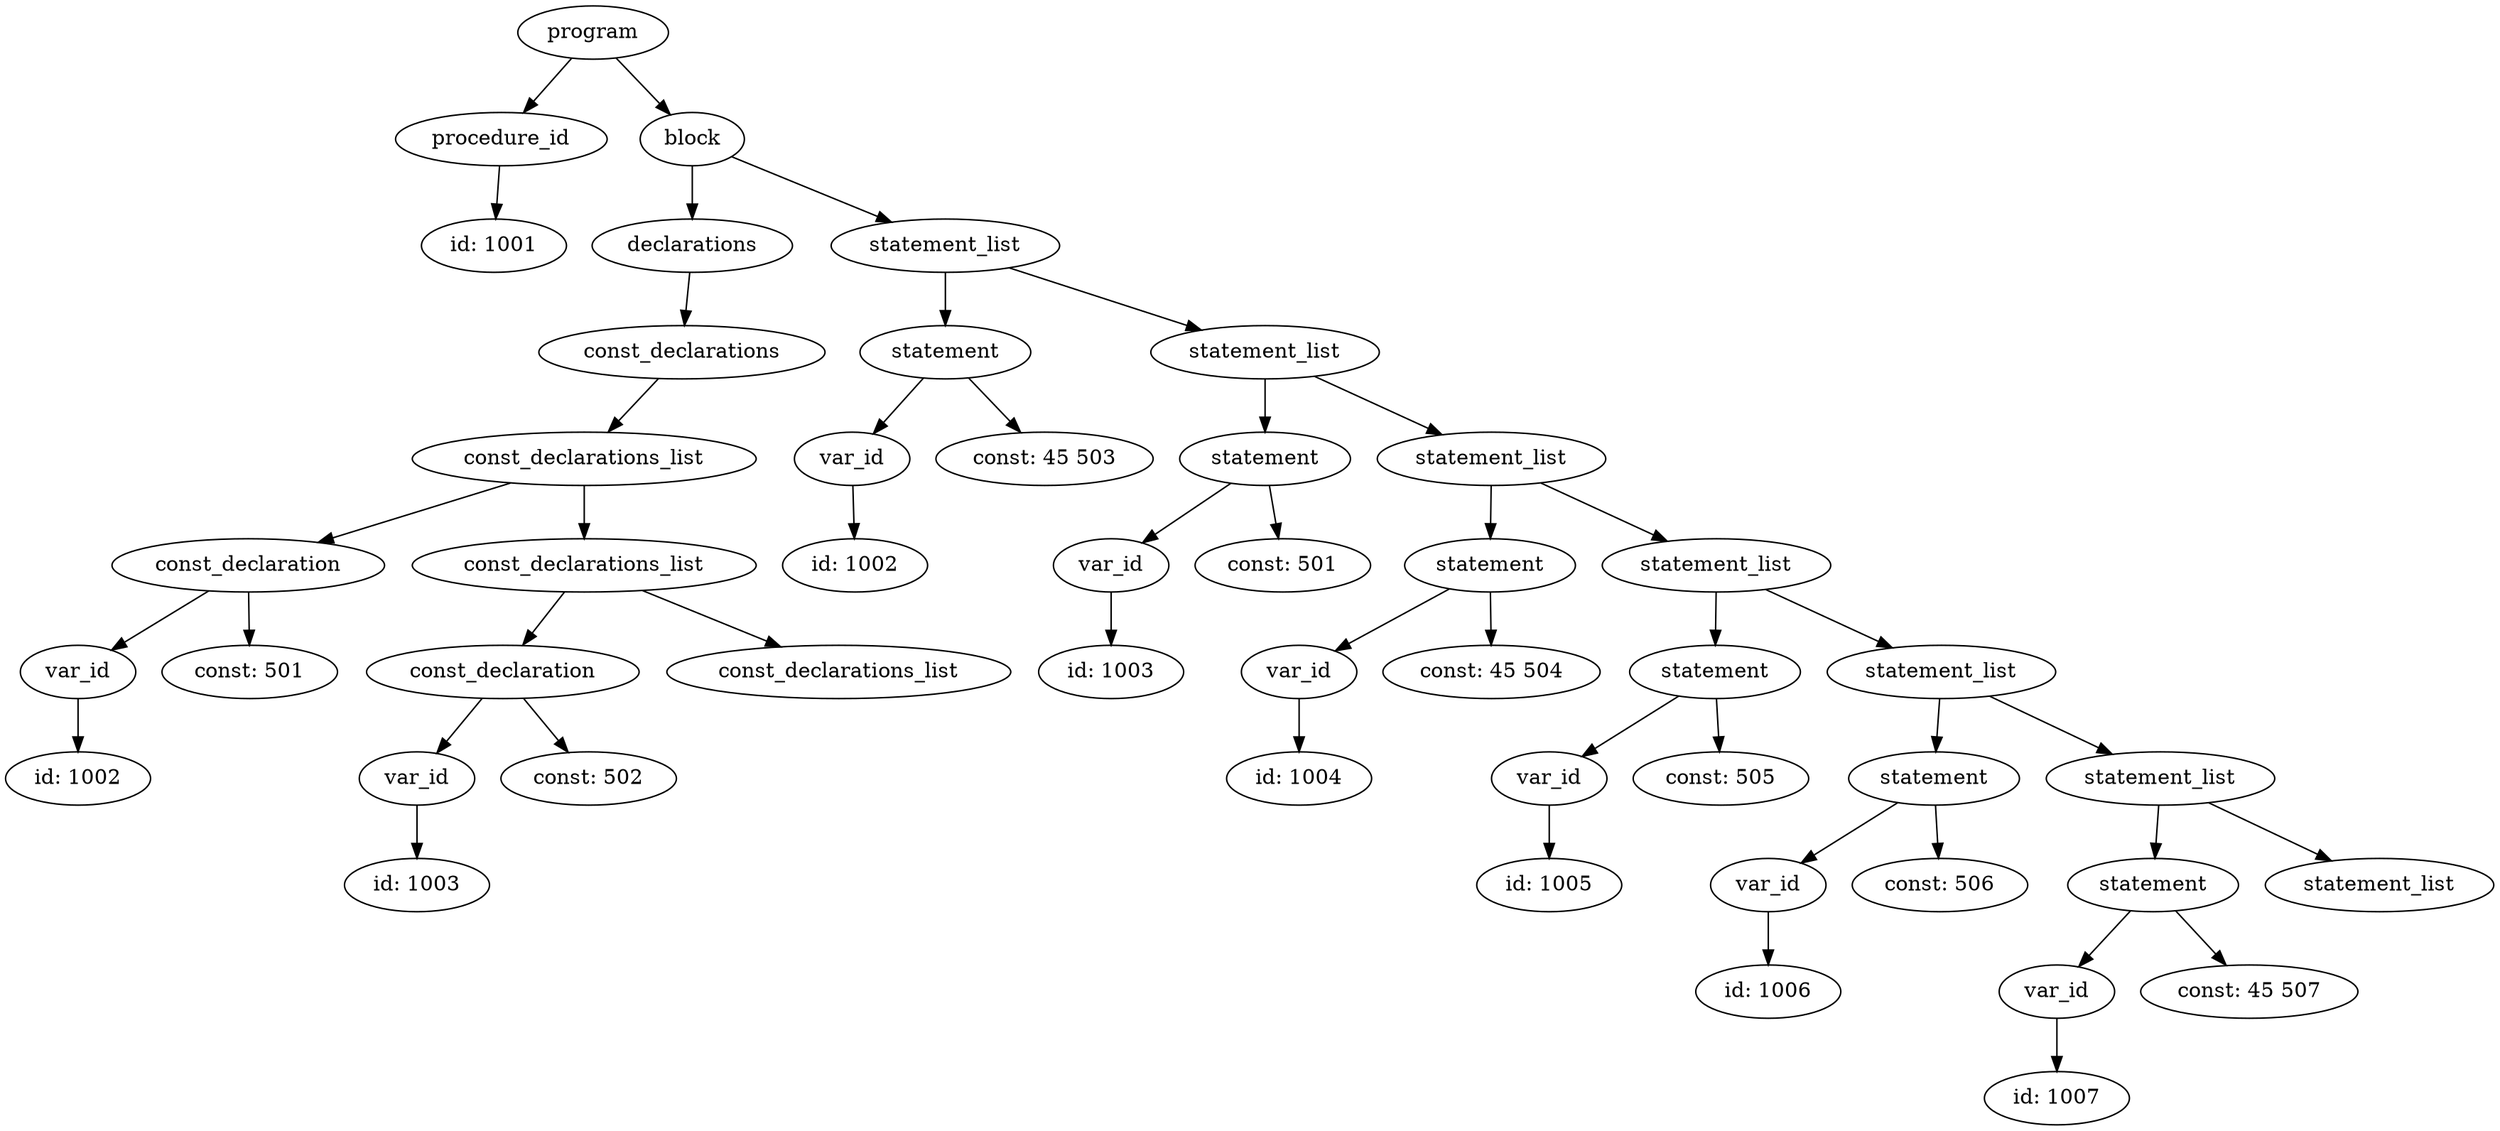 // resulting tree
digraph {
	0 [label=program]
	1 [label=procedure_id]
	2 [label="id: 1001"]
	3 [label=block]
	4 [label=declarations]
	5 [label=const_declarations]
	6 [label=const_declarations_list]
	7 [label=const_declaration]
	8 [label=var_id]
	9 [label="id: 1002"]
	10 [label="const: 501"]
	11 [label=const_declarations_list]
	12 [label=const_declaration]
	13 [label=var_id]
	14 [label="id: 1003"]
	15 [label="const: 502"]
	16 [label=const_declarations_list]
	17 [label=statement_list]
	18 [label=statement]
	19 [label=var_id]
	20 [label="id: 1002"]
	21 [label="const: 45 503"]
	22 [label=statement_list]
	23 [label=statement]
	24 [label=var_id]
	25 [label="id: 1003"]
	26 [label="const: 501"]
	27 [label=statement_list]
	28 [label=statement]
	29 [label=var_id]
	30 [label="id: 1004"]
	31 [label="const: 45 504"]
	32 [label=statement_list]
	33 [label=statement]
	34 [label=var_id]
	35 [label="id: 1005"]
	36 [label="const: 505"]
	37 [label=statement_list]
	38 [label=statement]
	39 [label=var_id]
	40 [label="id: 1006"]
	41 [label="const: 506"]
	42 [label=statement_list]
	43 [label=statement]
	44 [label=var_id]
	45 [label="id: 1007"]
	46 [label="const: 45 507"]
	47 [label=statement_list]
		0 -> 1
		1 -> 2
		0 -> 3
		3 -> 4
		4 -> 5
		5 -> 6
		6 -> 7
		7 -> 8
		8 -> 9
		7 -> 10
		6 -> 11
		11 -> 12
		12 -> 13
		13 -> 14
		12 -> 15
		11 -> 16
		3 -> 17
		17 -> 18
		18 -> 19
		19 -> 20
		18 -> 21
		17 -> 22
		22 -> 23
		23 -> 24
		24 -> 25
		23 -> 26
		22 -> 27
		27 -> 28
		28 -> 29
		29 -> 30
		28 -> 31
		27 -> 32
		32 -> 33
		33 -> 34
		34 -> 35
		33 -> 36
		32 -> 37
		37 -> 38
		38 -> 39
		39 -> 40
		38 -> 41
		37 -> 42
		42 -> 43
		43 -> 44
		44 -> 45
		43 -> 46
		42 -> 47
}